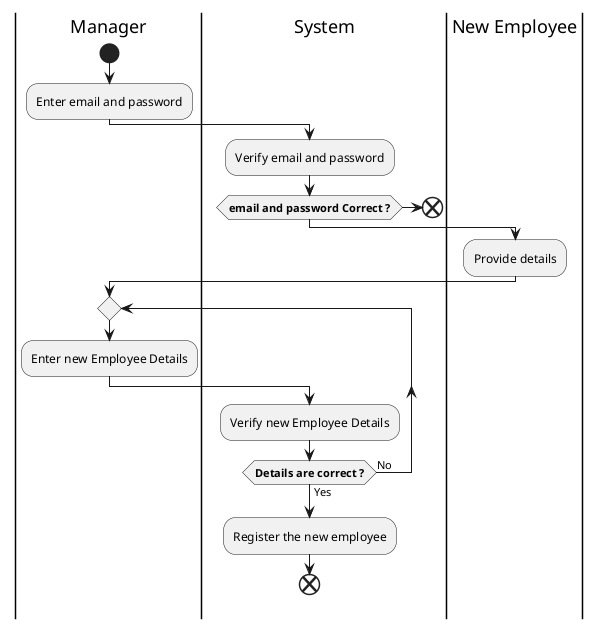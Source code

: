 @startuml Add Employee


' partition "Manager" {
|Manager|
start
:Enter email and password;
' }

' partition "System" {
|System|
:Verify email and password;
if  (<b>email and password Correct ?)  then

  |System|

  end
else
  |New Employee|
  :Provide details;

  |Manager|
  repeat
  
  :Enter new Employee Details;
  |System|
  :Verify new Employee Details;

  repeatWhile(<b>Details are correct ?) is (No) not (Yes)

  :Register the new employee;
  end

endif
' }

' partition Manager {
'   (*) --> "Login: Enter manager email and password"

' }


' partition System {
'   --> Verify manager email and password

'   if "Is email and password Correct" then


' }

' partition FrontEnd {

'   (*) --> "Login: Enter user email and password"

' }
' partition BackEnd {
'   --> Check if user is registered

'   if "" then
'   --> [registered] "Log-in the user"
' }

' partition FrontEnd {

'   partition employee {
'     --> Provide Employee Details
'   }

'   partition Manager {
'   --> Enter Employee Details
'   }
'   ' --> (*)
' }
' partition BackEnd {
'   else
'   -right-> [not registered] "Message: permission denied"
'   --> [ending process] (*)
' }
' @enduml